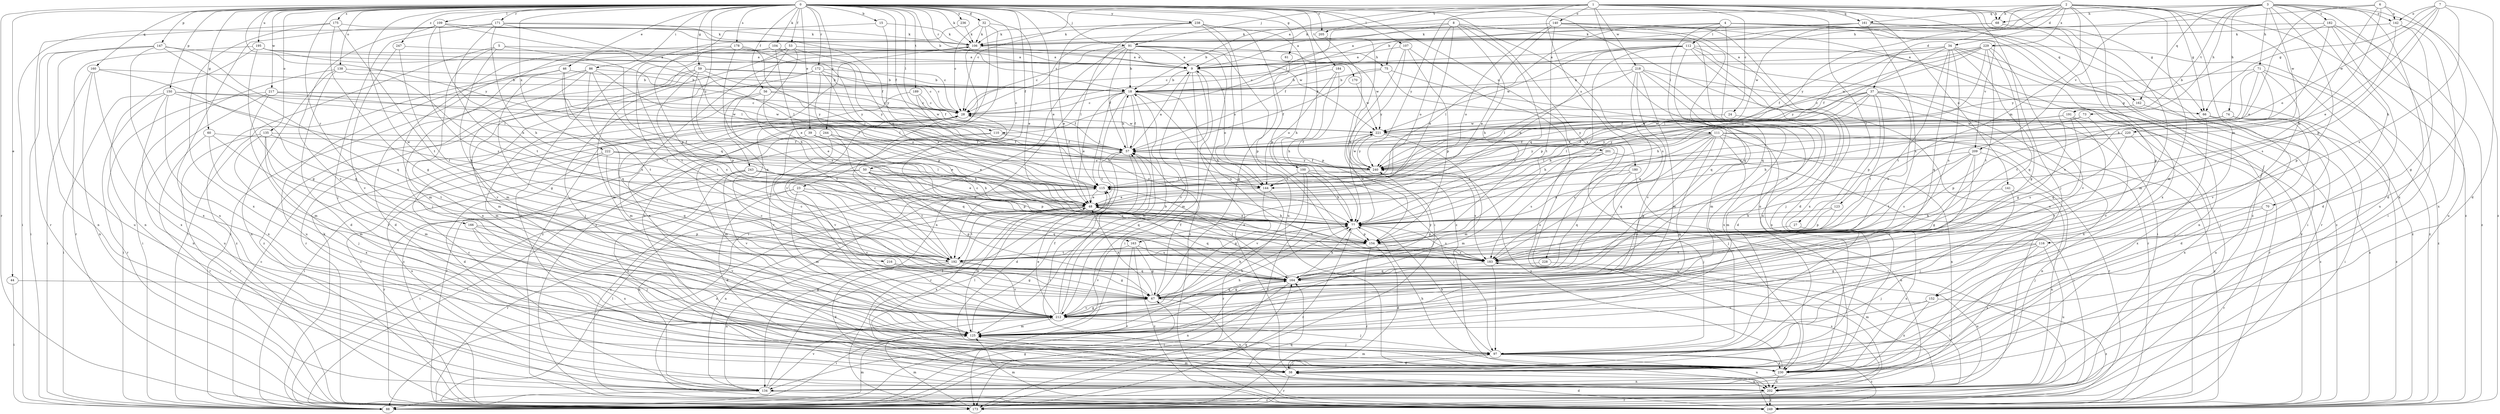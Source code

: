strict digraph  {
0;
1;
2;
3;
4;
5;
6;
7;
8;
9;
15;
18;
23;
24;
27;
28;
32;
34;
37;
38;
39;
44;
46;
48;
50;
53;
56;
57;
59;
60;
61;
66;
67;
68;
70;
71;
73;
74;
75;
77;
86;
88;
91;
97;
100;
104;
106;
107;
109;
110;
111;
112;
115;
116;
123;
125;
134;
135;
138;
140;
141;
142;
144;
147;
150;
152;
154;
160;
161;
162;
163;
164;
166;
170;
171;
172;
173;
175;
178;
180;
182;
183;
184;
189;
191;
192;
195;
201;
202;
205;
209;
212;
216;
217;
218;
220;
221;
222;
228;
229;
230;
236;
238;
240;
243;
244;
247;
249;
0 -> 15  [label=b];
0 -> 18  [label=b];
0 -> 23  [label=c];
0 -> 32  [label=d];
0 -> 39  [label=e];
0 -> 44  [label=e];
0 -> 46  [label=e];
0 -> 48  [label=e];
0 -> 50  [label=f];
0 -> 53  [label=f];
0 -> 56  [label=f];
0 -> 57  [label=f];
0 -> 59  [label=g];
0 -> 60  [label=g];
0 -> 61  [label=g];
0 -> 86  [label=i];
0 -> 91  [label=j];
0 -> 100  [label=k];
0 -> 104  [label=k];
0 -> 106  [label=k];
0 -> 107  [label=l];
0 -> 109  [label=l];
0 -> 110  [label=l];
0 -> 135  [label=o];
0 -> 138  [label=o];
0 -> 147  [label=p];
0 -> 150  [label=p];
0 -> 160  [label=q];
0 -> 166  [label=r];
0 -> 170  [label=r];
0 -> 171  [label=r];
0 -> 172  [label=r];
0 -> 173  [label=r];
0 -> 175  [label=s];
0 -> 178  [label=s];
0 -> 184  [label=t];
0 -> 189  [label=t];
0 -> 195  [label=u];
0 -> 201  [label=u];
0 -> 202  [label=u];
0 -> 205  [label=v];
0 -> 216  [label=w];
0 -> 217  [label=w];
0 -> 222  [label=x];
0 -> 228  [label=x];
0 -> 236  [label=y];
0 -> 238  [label=y];
0 -> 240  [label=y];
0 -> 243  [label=z];
0 -> 244  [label=z];
0 -> 247  [label=z];
0 -> 249  [label=z];
1 -> 9  [label=a];
1 -> 24  [label=c];
1 -> 27  [label=c];
1 -> 28  [label=c];
1 -> 66  [label=g];
1 -> 68  [label=h];
1 -> 91  [label=j];
1 -> 97  [label=j];
1 -> 134  [label=n];
1 -> 140  [label=o];
1 -> 141  [label=o];
1 -> 152  [label=p];
1 -> 161  [label=q];
1 -> 180  [label=s];
1 -> 205  [label=v];
1 -> 218  [label=w];
1 -> 240  [label=y];
2 -> 18  [label=b];
2 -> 34  [label=d];
2 -> 37  [label=d];
2 -> 66  [label=g];
2 -> 68  [label=h];
2 -> 110  [label=l];
2 -> 116  [label=m];
2 -> 123  [label=m];
2 -> 125  [label=m];
2 -> 202  [label=u];
2 -> 229  [label=x];
2 -> 230  [label=x];
2 -> 240  [label=y];
2 -> 249  [label=z];
3 -> 68  [label=h];
3 -> 70  [label=h];
3 -> 71  [label=h];
3 -> 73  [label=h];
3 -> 74  [label=h];
3 -> 88  [label=i];
3 -> 142  [label=o];
3 -> 152  [label=p];
3 -> 161  [label=q];
3 -> 162  [label=q];
3 -> 182  [label=s];
3 -> 191  [label=t];
3 -> 209  [label=v];
3 -> 220  [label=w];
3 -> 230  [label=x];
3 -> 249  [label=z];
4 -> 57  [label=f];
4 -> 111  [label=l];
4 -> 112  [label=l];
4 -> 115  [label=l];
4 -> 162  [label=q];
4 -> 209  [label=v];
4 -> 212  [label=v];
4 -> 249  [label=z];
5 -> 75  [label=h];
5 -> 88  [label=i];
5 -> 125  [label=m];
5 -> 163  [label=q];
5 -> 230  [label=x];
6 -> 38  [label=d];
6 -> 48  [label=e];
6 -> 75  [label=h];
6 -> 77  [label=h];
6 -> 142  [label=o];
6 -> 220  [label=w];
7 -> 38  [label=d];
7 -> 48  [label=e];
7 -> 66  [label=g];
7 -> 142  [label=o];
7 -> 144  [label=o];
7 -> 154  [label=p];
7 -> 183  [label=s];
8 -> 9  [label=a];
8 -> 48  [label=e];
8 -> 77  [label=h];
8 -> 106  [label=k];
8 -> 144  [label=o];
8 -> 163  [label=q];
8 -> 164  [label=q];
8 -> 183  [label=s];
9 -> 18  [label=b];
9 -> 88  [label=i];
9 -> 125  [label=m];
9 -> 144  [label=o];
9 -> 212  [label=v];
15 -> 106  [label=k];
15 -> 154  [label=p];
15 -> 240  [label=y];
18 -> 28  [label=c];
18 -> 48  [label=e];
18 -> 57  [label=f];
18 -> 66  [label=g];
18 -> 77  [label=h];
18 -> 115  [label=l];
18 -> 125  [label=m];
18 -> 183  [label=s];
18 -> 192  [label=t];
23 -> 38  [label=d];
23 -> 48  [label=e];
23 -> 88  [label=i];
23 -> 125  [label=m];
23 -> 164  [label=q];
23 -> 212  [label=v];
24 -> 125  [label=m];
24 -> 221  [label=w];
27 -> 154  [label=p];
27 -> 230  [label=x];
28 -> 221  [label=w];
28 -> 249  [label=z];
32 -> 28  [label=c];
32 -> 48  [label=e];
32 -> 106  [label=k];
32 -> 202  [label=u];
32 -> 249  [label=z];
34 -> 9  [label=a];
34 -> 57  [label=f];
34 -> 67  [label=g];
34 -> 115  [label=l];
34 -> 134  [label=n];
34 -> 164  [label=q];
34 -> 183  [label=s];
34 -> 192  [label=t];
34 -> 240  [label=y];
34 -> 249  [label=z];
37 -> 28  [label=c];
37 -> 57  [label=f];
37 -> 77  [label=h];
37 -> 115  [label=l];
37 -> 154  [label=p];
37 -> 173  [label=r];
37 -> 183  [label=s];
37 -> 192  [label=t];
37 -> 230  [label=x];
37 -> 240  [label=y];
38 -> 9  [label=a];
38 -> 97  [label=j];
38 -> 115  [label=l];
38 -> 173  [label=r];
38 -> 202  [label=u];
39 -> 48  [label=e];
39 -> 57  [label=f];
39 -> 77  [label=h];
39 -> 88  [label=i];
44 -> 67  [label=g];
44 -> 88  [label=i];
46 -> 18  [label=b];
46 -> 67  [label=g];
46 -> 115  [label=l];
46 -> 164  [label=q];
46 -> 202  [label=u];
48 -> 77  [label=h];
48 -> 125  [label=m];
48 -> 134  [label=n];
48 -> 164  [label=q];
48 -> 173  [label=r];
48 -> 183  [label=s];
48 -> 192  [label=t];
48 -> 230  [label=x];
50 -> 67  [label=g];
50 -> 88  [label=i];
50 -> 144  [label=o];
50 -> 154  [label=p];
50 -> 164  [label=q];
50 -> 183  [label=s];
50 -> 192  [label=t];
50 -> 249  [label=z];
53 -> 9  [label=a];
53 -> 88  [label=i];
53 -> 125  [label=m];
53 -> 144  [label=o];
53 -> 164  [label=q];
53 -> 183  [label=s];
56 -> 28  [label=c];
56 -> 48  [label=e];
56 -> 125  [label=m];
56 -> 192  [label=t];
56 -> 221  [label=w];
57 -> 9  [label=a];
57 -> 18  [label=b];
57 -> 38  [label=d];
57 -> 173  [label=r];
57 -> 240  [label=y];
59 -> 18  [label=b];
59 -> 28  [label=c];
59 -> 57  [label=f];
59 -> 125  [label=m];
59 -> 154  [label=p];
59 -> 192  [label=t];
59 -> 249  [label=z];
60 -> 57  [label=f];
60 -> 125  [label=m];
60 -> 173  [label=r];
60 -> 212  [label=v];
61 -> 67  [label=g];
66 -> 202  [label=u];
66 -> 230  [label=x];
66 -> 249  [label=z];
67 -> 28  [label=c];
67 -> 48  [label=e];
67 -> 57  [label=f];
67 -> 77  [label=h];
67 -> 164  [label=q];
67 -> 202  [label=u];
67 -> 212  [label=v];
68 -> 9  [label=a];
68 -> 106  [label=k];
68 -> 125  [label=m];
70 -> 77  [label=h];
70 -> 97  [label=j];
70 -> 173  [label=r];
71 -> 18  [label=b];
71 -> 77  [label=h];
71 -> 183  [label=s];
71 -> 192  [label=t];
71 -> 212  [label=v];
71 -> 249  [label=z];
73 -> 77  [label=h];
73 -> 212  [label=v];
73 -> 221  [label=w];
74 -> 38  [label=d];
74 -> 88  [label=i];
74 -> 97  [label=j];
74 -> 115  [label=l];
74 -> 221  [label=w];
74 -> 240  [label=y];
75 -> 18  [label=b];
75 -> 57  [label=f];
75 -> 125  [label=m];
75 -> 230  [label=x];
77 -> 48  [label=e];
77 -> 154  [label=p];
77 -> 173  [label=r];
77 -> 183  [label=s];
77 -> 221  [label=w];
86 -> 18  [label=b];
86 -> 38  [label=d];
86 -> 115  [label=l];
86 -> 183  [label=s];
86 -> 192  [label=t];
86 -> 212  [label=v];
86 -> 249  [label=z];
88 -> 28  [label=c];
88 -> 67  [label=g];
88 -> 106  [label=k];
88 -> 125  [label=m];
91 -> 9  [label=a];
91 -> 18  [label=b];
91 -> 28  [label=c];
91 -> 57  [label=f];
91 -> 88  [label=i];
91 -> 134  [label=n];
91 -> 154  [label=p];
91 -> 221  [label=w];
91 -> 249  [label=z];
97 -> 38  [label=d];
97 -> 77  [label=h];
97 -> 202  [label=u];
97 -> 230  [label=x];
97 -> 249  [label=z];
100 -> 77  [label=h];
100 -> 97  [label=j];
100 -> 144  [label=o];
100 -> 173  [label=r];
100 -> 183  [label=s];
100 -> 212  [label=v];
104 -> 9  [label=a];
104 -> 48  [label=e];
104 -> 97  [label=j];
104 -> 192  [label=t];
104 -> 240  [label=y];
106 -> 9  [label=a];
106 -> 212  [label=v];
106 -> 230  [label=x];
106 -> 249  [label=z];
107 -> 9  [label=a];
107 -> 77  [label=h];
107 -> 154  [label=p];
107 -> 202  [label=u];
107 -> 240  [label=y];
109 -> 77  [label=h];
109 -> 88  [label=i];
109 -> 106  [label=k];
109 -> 115  [label=l];
109 -> 183  [label=s];
109 -> 212  [label=v];
109 -> 221  [label=w];
110 -> 57  [label=f];
110 -> 173  [label=r];
110 -> 212  [label=v];
111 -> 57  [label=f];
111 -> 67  [label=g];
111 -> 97  [label=j];
111 -> 115  [label=l];
111 -> 125  [label=m];
111 -> 134  [label=n];
111 -> 164  [label=q];
111 -> 173  [label=r];
111 -> 183  [label=s];
111 -> 240  [label=y];
111 -> 249  [label=z];
112 -> 9  [label=a];
112 -> 28  [label=c];
112 -> 48  [label=e];
112 -> 88  [label=i];
112 -> 97  [label=j];
112 -> 154  [label=p];
112 -> 164  [label=q];
112 -> 221  [label=w];
112 -> 230  [label=x];
112 -> 249  [label=z];
115 -> 48  [label=e];
115 -> 134  [label=n];
115 -> 249  [label=z];
116 -> 67  [label=g];
116 -> 97  [label=j];
116 -> 192  [label=t];
116 -> 202  [label=u];
116 -> 230  [label=x];
123 -> 77  [label=h];
123 -> 154  [label=p];
123 -> 183  [label=s];
125 -> 57  [label=f];
125 -> 77  [label=h];
125 -> 97  [label=j];
134 -> 28  [label=c];
134 -> 57  [label=f];
134 -> 88  [label=i];
134 -> 212  [label=v];
134 -> 249  [label=z];
135 -> 57  [label=f];
135 -> 97  [label=j];
135 -> 125  [label=m];
135 -> 173  [label=r];
135 -> 192  [label=t];
135 -> 230  [label=x];
138 -> 18  [label=b];
138 -> 38  [label=d];
138 -> 88  [label=i];
138 -> 134  [label=n];
138 -> 183  [label=s];
140 -> 18  [label=b];
140 -> 38  [label=d];
140 -> 48  [label=e];
140 -> 88  [label=i];
140 -> 106  [label=k];
140 -> 144  [label=o];
140 -> 164  [label=q];
140 -> 192  [label=t];
140 -> 230  [label=x];
141 -> 48  [label=e];
141 -> 97  [label=j];
141 -> 202  [label=u];
142 -> 67  [label=g];
142 -> 106  [label=k];
142 -> 183  [label=s];
142 -> 230  [label=x];
144 -> 48  [label=e];
144 -> 67  [label=g];
144 -> 173  [label=r];
147 -> 9  [label=a];
147 -> 88  [label=i];
147 -> 115  [label=l];
147 -> 134  [label=n];
147 -> 164  [label=q];
147 -> 202  [label=u];
147 -> 230  [label=x];
150 -> 28  [label=c];
150 -> 77  [label=h];
150 -> 88  [label=i];
150 -> 173  [label=r];
150 -> 202  [label=u];
150 -> 221  [label=w];
150 -> 230  [label=x];
152 -> 125  [label=m];
152 -> 212  [label=v];
152 -> 230  [label=x];
152 -> 249  [label=z];
154 -> 38  [label=d];
154 -> 173  [label=r];
154 -> 183  [label=s];
154 -> 192  [label=t];
160 -> 18  [label=b];
160 -> 88  [label=i];
160 -> 134  [label=n];
160 -> 164  [label=q];
160 -> 230  [label=x];
161 -> 28  [label=c];
161 -> 88  [label=i];
161 -> 106  [label=k];
161 -> 173  [label=r];
161 -> 183  [label=s];
161 -> 221  [label=w];
162 -> 67  [label=g];
162 -> 249  [label=z];
163 -> 67  [label=g];
163 -> 173  [label=r];
163 -> 183  [label=s];
163 -> 212  [label=v];
163 -> 249  [label=z];
164 -> 67  [label=g];
164 -> 77  [label=h];
164 -> 88  [label=i];
164 -> 115  [label=l];
164 -> 134  [label=n];
164 -> 240  [label=y];
166 -> 97  [label=j];
166 -> 154  [label=p];
166 -> 212  [label=v];
166 -> 230  [label=x];
170 -> 221  [label=w];
171 -> 57  [label=f];
171 -> 77  [label=h];
171 -> 97  [label=j];
171 -> 106  [label=k];
171 -> 115  [label=l];
171 -> 192  [label=t];
171 -> 202  [label=u];
172 -> 18  [label=b];
172 -> 28  [label=c];
172 -> 48  [label=e];
172 -> 97  [label=j];
172 -> 154  [label=p];
172 -> 173  [label=r];
173 -> 115  [label=l];
173 -> 125  [label=m];
173 -> 164  [label=q];
175 -> 67  [label=g];
175 -> 106  [label=k];
175 -> 173  [label=r];
175 -> 192  [label=t];
175 -> 230  [label=x];
178 -> 9  [label=a];
178 -> 77  [label=h];
178 -> 115  [label=l];
178 -> 125  [label=m];
178 -> 192  [label=t];
178 -> 240  [label=y];
180 -> 97  [label=j];
180 -> 115  [label=l];
180 -> 134  [label=n];
180 -> 164  [label=q];
182 -> 38  [label=d];
182 -> 77  [label=h];
182 -> 106  [label=k];
182 -> 202  [label=u];
182 -> 240  [label=y];
182 -> 249  [label=z];
183 -> 28  [label=c];
183 -> 88  [label=i];
183 -> 97  [label=j];
183 -> 164  [label=q];
184 -> 18  [label=b];
184 -> 77  [label=h];
184 -> 144  [label=o];
184 -> 154  [label=p];
189 -> 28  [label=c];
189 -> 57  [label=f];
189 -> 77  [label=h];
189 -> 125  [label=m];
191 -> 77  [label=h];
191 -> 164  [label=q];
191 -> 212  [label=v];
191 -> 221  [label=w];
191 -> 240  [label=y];
191 -> 249  [label=z];
192 -> 28  [label=c];
192 -> 38  [label=d];
192 -> 67  [label=g];
192 -> 134  [label=n];
192 -> 212  [label=v];
195 -> 9  [label=a];
195 -> 28  [label=c];
195 -> 67  [label=g];
195 -> 134  [label=n];
195 -> 173  [label=r];
195 -> 240  [label=y];
201 -> 88  [label=i];
201 -> 125  [label=m];
201 -> 183  [label=s];
201 -> 202  [label=u];
201 -> 240  [label=y];
202 -> 125  [label=m];
202 -> 173  [label=r];
202 -> 183  [label=s];
202 -> 249  [label=z];
205 -> 88  [label=i];
205 -> 249  [label=z];
209 -> 67  [label=g];
209 -> 134  [label=n];
209 -> 183  [label=s];
209 -> 192  [label=t];
209 -> 212  [label=v];
209 -> 240  [label=y];
212 -> 18  [label=b];
212 -> 28  [label=c];
212 -> 48  [label=e];
212 -> 57  [label=f];
212 -> 67  [label=g];
212 -> 77  [label=h];
212 -> 88  [label=i];
212 -> 97  [label=j];
212 -> 125  [label=m];
216 -> 67  [label=g];
216 -> 164  [label=q];
217 -> 28  [label=c];
217 -> 88  [label=i];
217 -> 125  [label=m];
217 -> 134  [label=n];
217 -> 144  [label=o];
217 -> 221  [label=w];
218 -> 18  [label=b];
218 -> 38  [label=d];
218 -> 115  [label=l];
218 -> 125  [label=m];
218 -> 164  [label=q];
218 -> 173  [label=r];
218 -> 212  [label=v];
218 -> 230  [label=x];
220 -> 57  [label=f];
220 -> 154  [label=p];
220 -> 183  [label=s];
220 -> 230  [label=x];
221 -> 57  [label=f];
221 -> 88  [label=i];
221 -> 125  [label=m];
221 -> 240  [label=y];
222 -> 38  [label=d];
222 -> 77  [label=h];
222 -> 115  [label=l];
222 -> 164  [label=q];
222 -> 202  [label=u];
222 -> 240  [label=y];
228 -> 164  [label=q];
228 -> 202  [label=u];
229 -> 9  [label=a];
229 -> 28  [label=c];
229 -> 57  [label=f];
229 -> 144  [label=o];
229 -> 164  [label=q];
229 -> 192  [label=t];
229 -> 212  [label=v];
229 -> 221  [label=w];
229 -> 249  [label=z];
230 -> 77  [label=h];
230 -> 115  [label=l];
230 -> 125  [label=m];
230 -> 134  [label=n];
230 -> 202  [label=u];
230 -> 240  [label=y];
236 -> 106  [label=k];
236 -> 202  [label=u];
238 -> 48  [label=e];
238 -> 77  [label=h];
238 -> 106  [label=k];
238 -> 115  [label=l];
238 -> 144  [label=o];
238 -> 154  [label=p];
238 -> 202  [label=u];
240 -> 57  [label=f];
240 -> 115  [label=l];
240 -> 221  [label=w];
243 -> 48  [label=e];
243 -> 115  [label=l];
243 -> 154  [label=p];
243 -> 173  [label=r];
243 -> 212  [label=v];
243 -> 230  [label=x];
244 -> 48  [label=e];
244 -> 57  [label=f];
244 -> 125  [label=m];
244 -> 164  [label=q];
244 -> 212  [label=v];
247 -> 9  [label=a];
247 -> 192  [label=t];
247 -> 212  [label=v];
249 -> 28  [label=c];
249 -> 38  [label=d];
249 -> 125  [label=m];
249 -> 164  [label=q];
}
